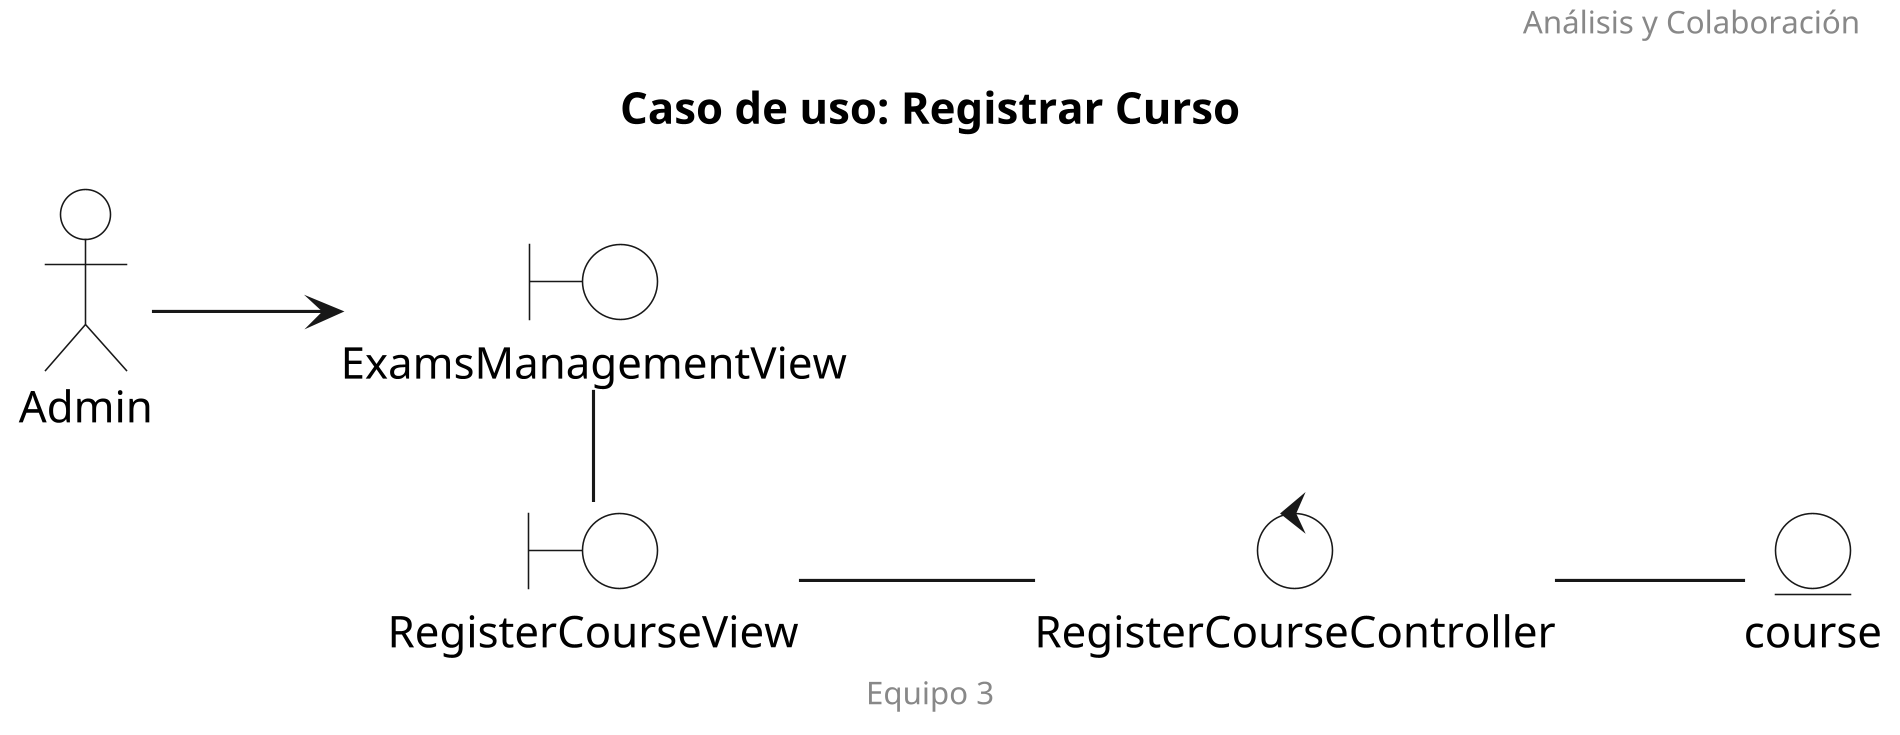 @startuml "Diagrama de colaboracion"

title "Caso de uso: Registrar Curso"

left to right direction

skinparam Dpi 300
skinparam EntityBackgroundColor white
skinparam BoundaryBackgroundColor white
skinparam ControlBackgroundColor white
skinparam ActorBackgroundColor white

header Análisis y Colaboración
footer Equipo 3

actor "Admin" as ad
boundary "ExamsManagementView" as EMV
boundary "RegisterCourseView" as RCV
control "RegisterCourseController" as RCC
entity "course" as cou

ad-->EMV
EMV-RCV
RCV--RCC
RCC--cou


@enduml